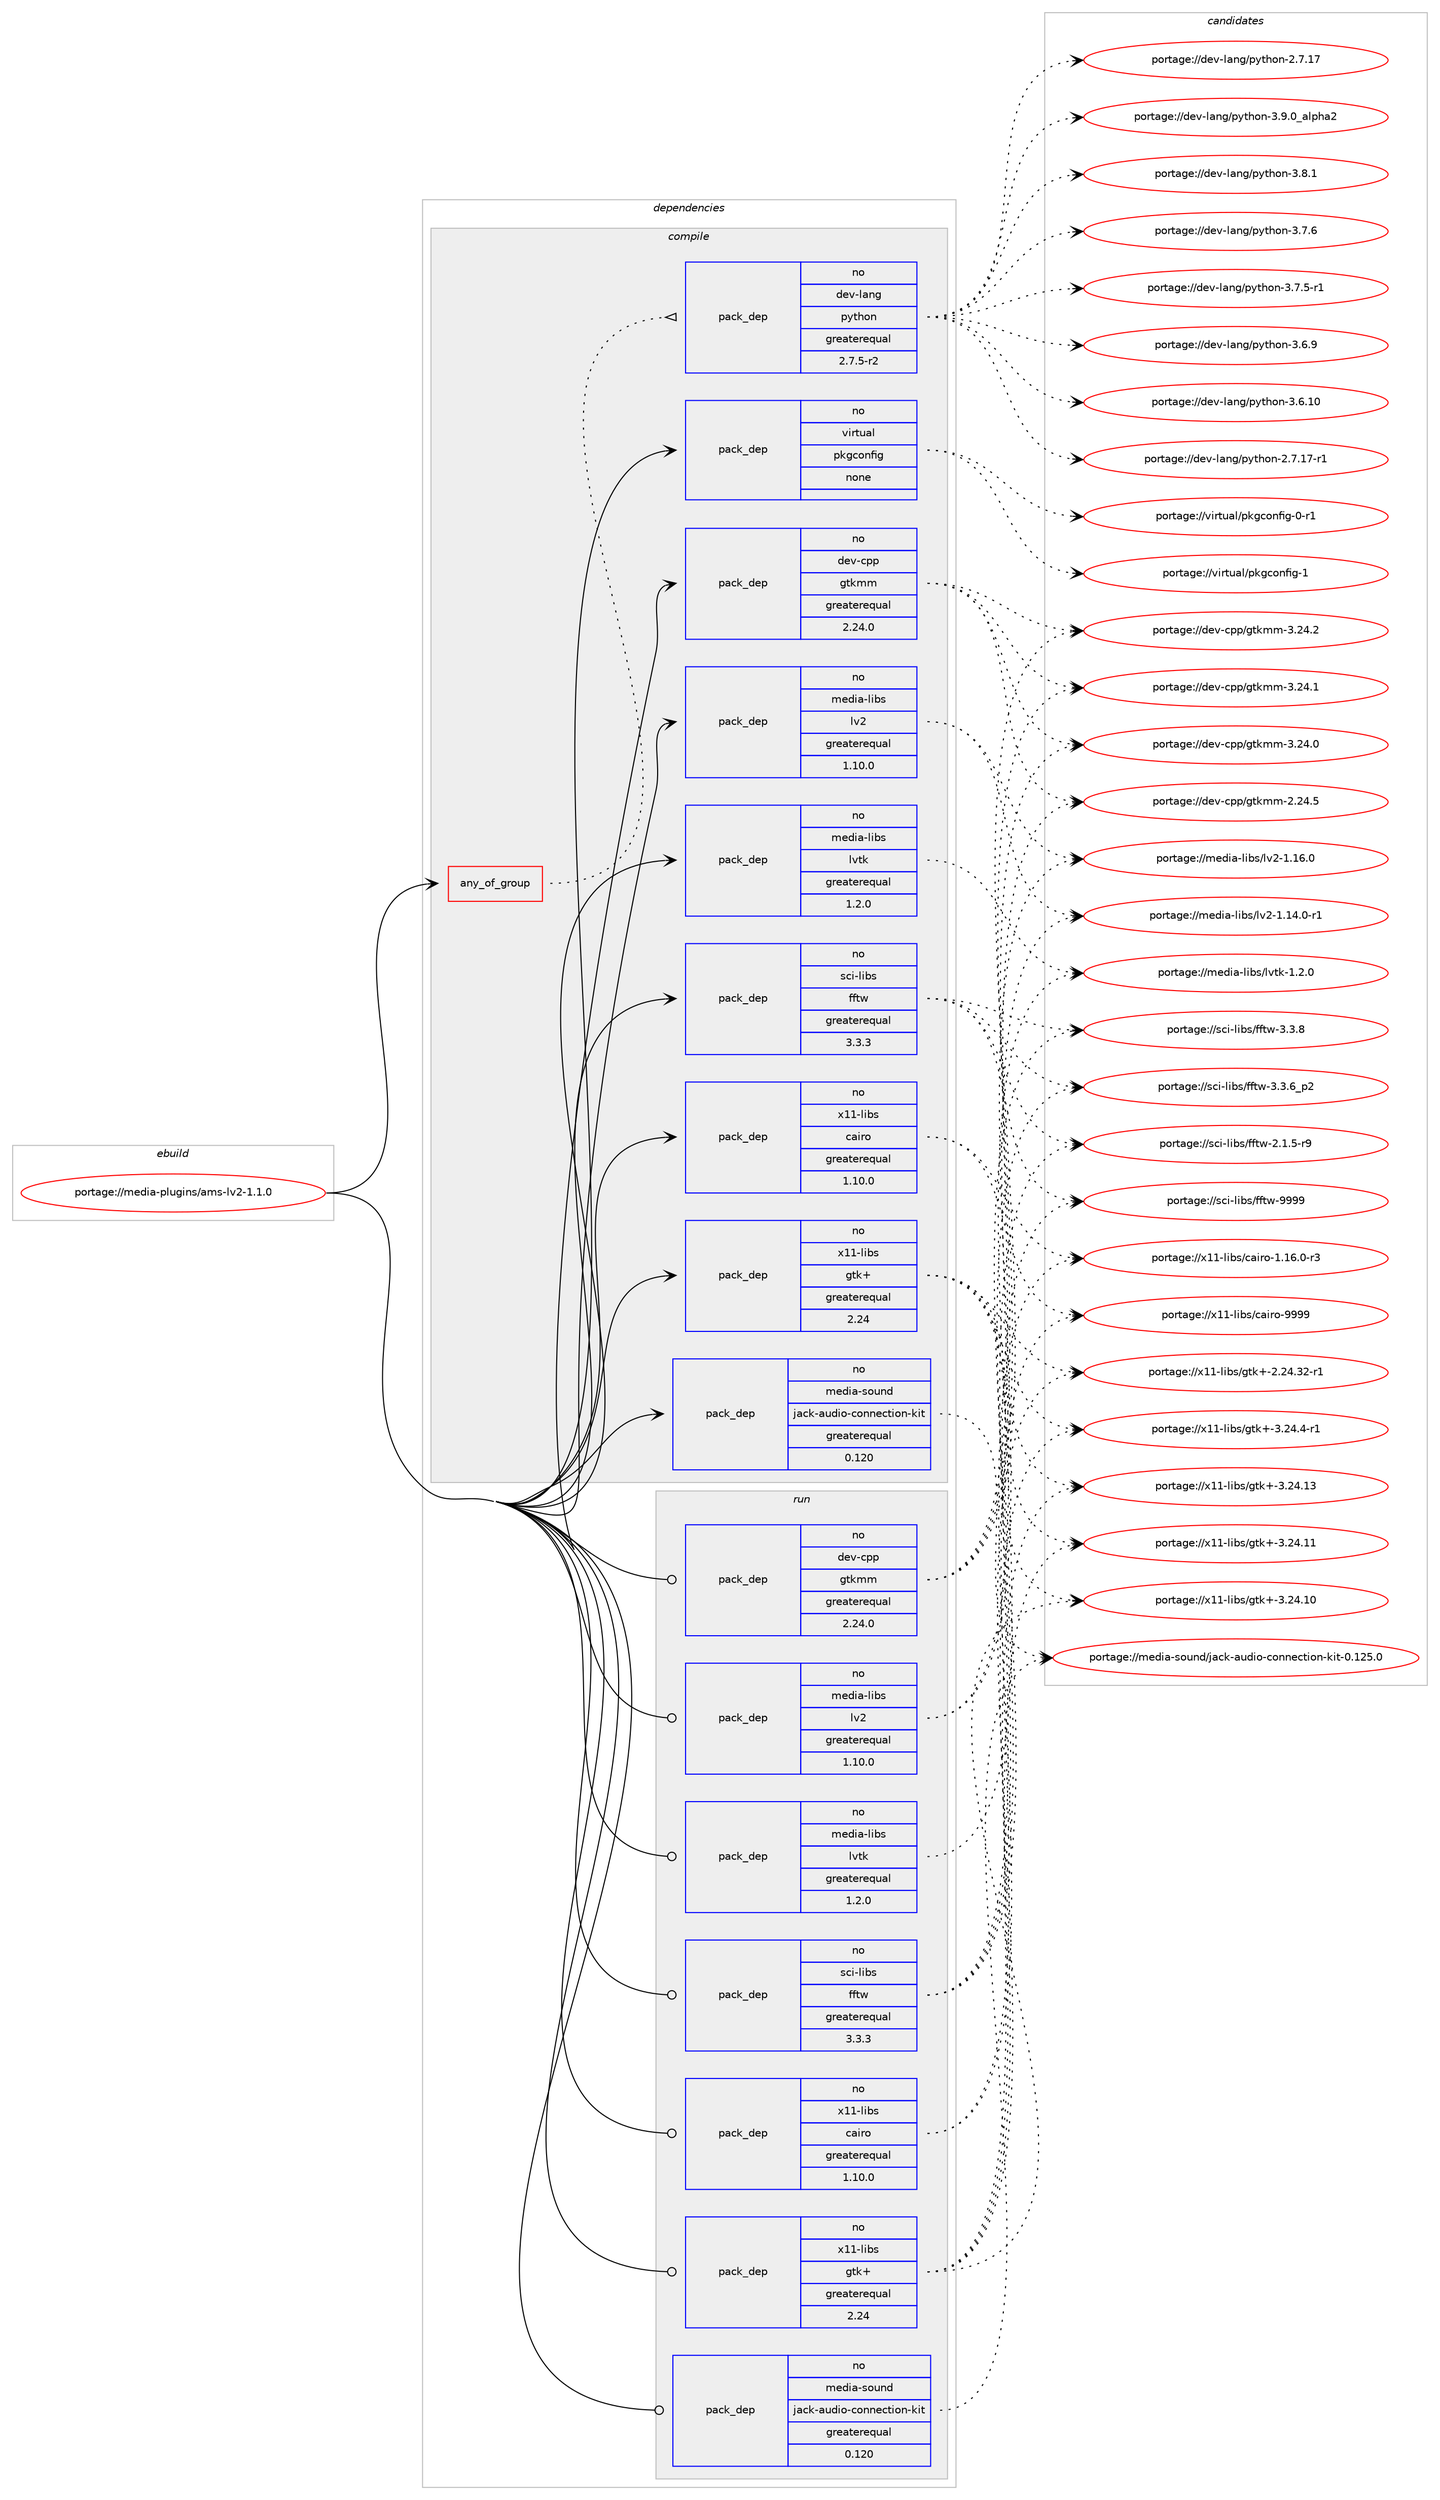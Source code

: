 digraph prolog {

# *************
# Graph options
# *************

newrank=true;
concentrate=true;
compound=true;
graph [rankdir=LR,fontname=Helvetica,fontsize=10,ranksep=1.5];#, ranksep=2.5, nodesep=0.2];
edge  [arrowhead=vee];
node  [fontname=Helvetica,fontsize=10];

# **********
# The ebuild
# **********

subgraph cluster_leftcol {
color=gray;
label=<<i>ebuild</i>>;
id [label="portage://media-plugins/ams-lv2-1.1.0", color=red, width=4, href="../media-plugins/ams-lv2-1.1.0.svg"];
}

# ****************
# The dependencies
# ****************

subgraph cluster_midcol {
color=gray;
label=<<i>dependencies</i>>;
subgraph cluster_compile {
fillcolor="#eeeeee";
style=filled;
label=<<i>compile</i>>;
subgraph any2898 {
dependency203012 [label=<<TABLE BORDER="0" CELLBORDER="1" CELLSPACING="0" CELLPADDING="4"><TR><TD CELLPADDING="10">any_of_group</TD></TR></TABLE>>, shape=none, color=red];subgraph pack154414 {
dependency203013 [label=<<TABLE BORDER="0" CELLBORDER="1" CELLSPACING="0" CELLPADDING="4" WIDTH="220"><TR><TD ROWSPAN="6" CELLPADDING="30">pack_dep</TD></TR><TR><TD WIDTH="110">no</TD></TR><TR><TD>dev-lang</TD></TR><TR><TD>python</TD></TR><TR><TD>greaterequal</TD></TR><TR><TD>2.7.5-r2</TD></TR></TABLE>>, shape=none, color=blue];
}
dependency203012:e -> dependency203013:w [weight=20,style="dotted",arrowhead="oinv"];
}
id:e -> dependency203012:w [weight=20,style="solid",arrowhead="vee"];
subgraph pack154415 {
dependency203014 [label=<<TABLE BORDER="0" CELLBORDER="1" CELLSPACING="0" CELLPADDING="4" WIDTH="220"><TR><TD ROWSPAN="6" CELLPADDING="30">pack_dep</TD></TR><TR><TD WIDTH="110">no</TD></TR><TR><TD>dev-cpp</TD></TR><TR><TD>gtkmm</TD></TR><TR><TD>greaterequal</TD></TR><TR><TD>2.24.0</TD></TR></TABLE>>, shape=none, color=blue];
}
id:e -> dependency203014:w [weight=20,style="solid",arrowhead="vee"];
subgraph pack154416 {
dependency203015 [label=<<TABLE BORDER="0" CELLBORDER="1" CELLSPACING="0" CELLPADDING="4" WIDTH="220"><TR><TD ROWSPAN="6" CELLPADDING="30">pack_dep</TD></TR><TR><TD WIDTH="110">no</TD></TR><TR><TD>media-libs</TD></TR><TR><TD>lv2</TD></TR><TR><TD>greaterequal</TD></TR><TR><TD>1.10.0</TD></TR></TABLE>>, shape=none, color=blue];
}
id:e -> dependency203015:w [weight=20,style="solid",arrowhead="vee"];
subgraph pack154417 {
dependency203016 [label=<<TABLE BORDER="0" CELLBORDER="1" CELLSPACING="0" CELLPADDING="4" WIDTH="220"><TR><TD ROWSPAN="6" CELLPADDING="30">pack_dep</TD></TR><TR><TD WIDTH="110">no</TD></TR><TR><TD>media-libs</TD></TR><TR><TD>lvtk</TD></TR><TR><TD>greaterequal</TD></TR><TR><TD>1.2.0</TD></TR></TABLE>>, shape=none, color=blue];
}
id:e -> dependency203016:w [weight=20,style="solid",arrowhead="vee"];
subgraph pack154418 {
dependency203017 [label=<<TABLE BORDER="0" CELLBORDER="1" CELLSPACING="0" CELLPADDING="4" WIDTH="220"><TR><TD ROWSPAN="6" CELLPADDING="30">pack_dep</TD></TR><TR><TD WIDTH="110">no</TD></TR><TR><TD>media-sound</TD></TR><TR><TD>jack-audio-connection-kit</TD></TR><TR><TD>greaterequal</TD></TR><TR><TD>0.120</TD></TR></TABLE>>, shape=none, color=blue];
}
id:e -> dependency203017:w [weight=20,style="solid",arrowhead="vee"];
subgraph pack154419 {
dependency203018 [label=<<TABLE BORDER="0" CELLBORDER="1" CELLSPACING="0" CELLPADDING="4" WIDTH="220"><TR><TD ROWSPAN="6" CELLPADDING="30">pack_dep</TD></TR><TR><TD WIDTH="110">no</TD></TR><TR><TD>sci-libs</TD></TR><TR><TD>fftw</TD></TR><TR><TD>greaterequal</TD></TR><TR><TD>3.3.3</TD></TR></TABLE>>, shape=none, color=blue];
}
id:e -> dependency203018:w [weight=20,style="solid",arrowhead="vee"];
subgraph pack154420 {
dependency203019 [label=<<TABLE BORDER="0" CELLBORDER="1" CELLSPACING="0" CELLPADDING="4" WIDTH="220"><TR><TD ROWSPAN="6" CELLPADDING="30">pack_dep</TD></TR><TR><TD WIDTH="110">no</TD></TR><TR><TD>virtual</TD></TR><TR><TD>pkgconfig</TD></TR><TR><TD>none</TD></TR><TR><TD></TD></TR></TABLE>>, shape=none, color=blue];
}
id:e -> dependency203019:w [weight=20,style="solid",arrowhead="vee"];
subgraph pack154421 {
dependency203020 [label=<<TABLE BORDER="0" CELLBORDER="1" CELLSPACING="0" CELLPADDING="4" WIDTH="220"><TR><TD ROWSPAN="6" CELLPADDING="30">pack_dep</TD></TR><TR><TD WIDTH="110">no</TD></TR><TR><TD>x11-libs</TD></TR><TR><TD>cairo</TD></TR><TR><TD>greaterequal</TD></TR><TR><TD>1.10.0</TD></TR></TABLE>>, shape=none, color=blue];
}
id:e -> dependency203020:w [weight=20,style="solid",arrowhead="vee"];
subgraph pack154422 {
dependency203021 [label=<<TABLE BORDER="0" CELLBORDER="1" CELLSPACING="0" CELLPADDING="4" WIDTH="220"><TR><TD ROWSPAN="6" CELLPADDING="30">pack_dep</TD></TR><TR><TD WIDTH="110">no</TD></TR><TR><TD>x11-libs</TD></TR><TR><TD>gtk+</TD></TR><TR><TD>greaterequal</TD></TR><TR><TD>2.24</TD></TR></TABLE>>, shape=none, color=blue];
}
id:e -> dependency203021:w [weight=20,style="solid",arrowhead="vee"];
}
subgraph cluster_compileandrun {
fillcolor="#eeeeee";
style=filled;
label=<<i>compile and run</i>>;
}
subgraph cluster_run {
fillcolor="#eeeeee";
style=filled;
label=<<i>run</i>>;
subgraph pack154423 {
dependency203022 [label=<<TABLE BORDER="0" CELLBORDER="1" CELLSPACING="0" CELLPADDING="4" WIDTH="220"><TR><TD ROWSPAN="6" CELLPADDING="30">pack_dep</TD></TR><TR><TD WIDTH="110">no</TD></TR><TR><TD>dev-cpp</TD></TR><TR><TD>gtkmm</TD></TR><TR><TD>greaterequal</TD></TR><TR><TD>2.24.0</TD></TR></TABLE>>, shape=none, color=blue];
}
id:e -> dependency203022:w [weight=20,style="solid",arrowhead="odot"];
subgraph pack154424 {
dependency203023 [label=<<TABLE BORDER="0" CELLBORDER="1" CELLSPACING="0" CELLPADDING="4" WIDTH="220"><TR><TD ROWSPAN="6" CELLPADDING="30">pack_dep</TD></TR><TR><TD WIDTH="110">no</TD></TR><TR><TD>media-libs</TD></TR><TR><TD>lv2</TD></TR><TR><TD>greaterequal</TD></TR><TR><TD>1.10.0</TD></TR></TABLE>>, shape=none, color=blue];
}
id:e -> dependency203023:w [weight=20,style="solid",arrowhead="odot"];
subgraph pack154425 {
dependency203024 [label=<<TABLE BORDER="0" CELLBORDER="1" CELLSPACING="0" CELLPADDING="4" WIDTH="220"><TR><TD ROWSPAN="6" CELLPADDING="30">pack_dep</TD></TR><TR><TD WIDTH="110">no</TD></TR><TR><TD>media-libs</TD></TR><TR><TD>lvtk</TD></TR><TR><TD>greaterequal</TD></TR><TR><TD>1.2.0</TD></TR></TABLE>>, shape=none, color=blue];
}
id:e -> dependency203024:w [weight=20,style="solid",arrowhead="odot"];
subgraph pack154426 {
dependency203025 [label=<<TABLE BORDER="0" CELLBORDER="1" CELLSPACING="0" CELLPADDING="4" WIDTH="220"><TR><TD ROWSPAN="6" CELLPADDING="30">pack_dep</TD></TR><TR><TD WIDTH="110">no</TD></TR><TR><TD>media-sound</TD></TR><TR><TD>jack-audio-connection-kit</TD></TR><TR><TD>greaterequal</TD></TR><TR><TD>0.120</TD></TR></TABLE>>, shape=none, color=blue];
}
id:e -> dependency203025:w [weight=20,style="solid",arrowhead="odot"];
subgraph pack154427 {
dependency203026 [label=<<TABLE BORDER="0" CELLBORDER="1" CELLSPACING="0" CELLPADDING="4" WIDTH="220"><TR><TD ROWSPAN="6" CELLPADDING="30">pack_dep</TD></TR><TR><TD WIDTH="110">no</TD></TR><TR><TD>sci-libs</TD></TR><TR><TD>fftw</TD></TR><TR><TD>greaterequal</TD></TR><TR><TD>3.3.3</TD></TR></TABLE>>, shape=none, color=blue];
}
id:e -> dependency203026:w [weight=20,style="solid",arrowhead="odot"];
subgraph pack154428 {
dependency203027 [label=<<TABLE BORDER="0" CELLBORDER="1" CELLSPACING="0" CELLPADDING="4" WIDTH="220"><TR><TD ROWSPAN="6" CELLPADDING="30">pack_dep</TD></TR><TR><TD WIDTH="110">no</TD></TR><TR><TD>x11-libs</TD></TR><TR><TD>cairo</TD></TR><TR><TD>greaterequal</TD></TR><TR><TD>1.10.0</TD></TR></TABLE>>, shape=none, color=blue];
}
id:e -> dependency203027:w [weight=20,style="solid",arrowhead="odot"];
subgraph pack154429 {
dependency203028 [label=<<TABLE BORDER="0" CELLBORDER="1" CELLSPACING="0" CELLPADDING="4" WIDTH="220"><TR><TD ROWSPAN="6" CELLPADDING="30">pack_dep</TD></TR><TR><TD WIDTH="110">no</TD></TR><TR><TD>x11-libs</TD></TR><TR><TD>gtk+</TD></TR><TR><TD>greaterequal</TD></TR><TR><TD>2.24</TD></TR></TABLE>>, shape=none, color=blue];
}
id:e -> dependency203028:w [weight=20,style="solid",arrowhead="odot"];
}
}

# **************
# The candidates
# **************

subgraph cluster_choices {
rank=same;
color=gray;
label=<<i>candidates</i>>;

subgraph choice154414 {
color=black;
nodesep=1;
choice10010111845108971101034711212111610411111045514657464895971081121049750 [label="portage://dev-lang/python-3.9.0_alpha2", color=red, width=4,href="../dev-lang/python-3.9.0_alpha2.svg"];
choice100101118451089711010347112121116104111110455146564649 [label="portage://dev-lang/python-3.8.1", color=red, width=4,href="../dev-lang/python-3.8.1.svg"];
choice100101118451089711010347112121116104111110455146554654 [label="portage://dev-lang/python-3.7.6", color=red, width=4,href="../dev-lang/python-3.7.6.svg"];
choice1001011184510897110103471121211161041111104551465546534511449 [label="portage://dev-lang/python-3.7.5-r1", color=red, width=4,href="../dev-lang/python-3.7.5-r1.svg"];
choice100101118451089711010347112121116104111110455146544657 [label="portage://dev-lang/python-3.6.9", color=red, width=4,href="../dev-lang/python-3.6.9.svg"];
choice10010111845108971101034711212111610411111045514654464948 [label="portage://dev-lang/python-3.6.10", color=red, width=4,href="../dev-lang/python-3.6.10.svg"];
choice100101118451089711010347112121116104111110455046554649554511449 [label="portage://dev-lang/python-2.7.17-r1", color=red, width=4,href="../dev-lang/python-2.7.17-r1.svg"];
choice10010111845108971101034711212111610411111045504655464955 [label="portage://dev-lang/python-2.7.17", color=red, width=4,href="../dev-lang/python-2.7.17.svg"];
dependency203013:e -> choice10010111845108971101034711212111610411111045514657464895971081121049750:w [style=dotted,weight="100"];
dependency203013:e -> choice100101118451089711010347112121116104111110455146564649:w [style=dotted,weight="100"];
dependency203013:e -> choice100101118451089711010347112121116104111110455146554654:w [style=dotted,weight="100"];
dependency203013:e -> choice1001011184510897110103471121211161041111104551465546534511449:w [style=dotted,weight="100"];
dependency203013:e -> choice100101118451089711010347112121116104111110455146544657:w [style=dotted,weight="100"];
dependency203013:e -> choice10010111845108971101034711212111610411111045514654464948:w [style=dotted,weight="100"];
dependency203013:e -> choice100101118451089711010347112121116104111110455046554649554511449:w [style=dotted,weight="100"];
dependency203013:e -> choice10010111845108971101034711212111610411111045504655464955:w [style=dotted,weight="100"];
}
subgraph choice154415 {
color=black;
nodesep=1;
choice10010111845991121124710311610710910945514650524650 [label="portage://dev-cpp/gtkmm-3.24.2", color=red, width=4,href="../dev-cpp/gtkmm-3.24.2.svg"];
choice10010111845991121124710311610710910945514650524649 [label="portage://dev-cpp/gtkmm-3.24.1", color=red, width=4,href="../dev-cpp/gtkmm-3.24.1.svg"];
choice10010111845991121124710311610710910945514650524648 [label="portage://dev-cpp/gtkmm-3.24.0", color=red, width=4,href="../dev-cpp/gtkmm-3.24.0.svg"];
choice10010111845991121124710311610710910945504650524653 [label="portage://dev-cpp/gtkmm-2.24.5", color=red, width=4,href="../dev-cpp/gtkmm-2.24.5.svg"];
dependency203014:e -> choice10010111845991121124710311610710910945514650524650:w [style=dotted,weight="100"];
dependency203014:e -> choice10010111845991121124710311610710910945514650524649:w [style=dotted,weight="100"];
dependency203014:e -> choice10010111845991121124710311610710910945514650524648:w [style=dotted,weight="100"];
dependency203014:e -> choice10010111845991121124710311610710910945504650524653:w [style=dotted,weight="100"];
}
subgraph choice154416 {
color=black;
nodesep=1;
choice109101100105974510810598115471081185045494649544648 [label="portage://media-libs/lv2-1.16.0", color=red, width=4,href="../media-libs/lv2-1.16.0.svg"];
choice1091011001059745108105981154710811850454946495246484511449 [label="portage://media-libs/lv2-1.14.0-r1", color=red, width=4,href="../media-libs/lv2-1.14.0-r1.svg"];
dependency203015:e -> choice109101100105974510810598115471081185045494649544648:w [style=dotted,weight="100"];
dependency203015:e -> choice1091011001059745108105981154710811850454946495246484511449:w [style=dotted,weight="100"];
}
subgraph choice154417 {
color=black;
nodesep=1;
choice10910110010597451081059811547108118116107454946504648 [label="portage://media-libs/lvtk-1.2.0", color=red, width=4,href="../media-libs/lvtk-1.2.0.svg"];
dependency203016:e -> choice10910110010597451081059811547108118116107454946504648:w [style=dotted,weight="100"];
}
subgraph choice154418 {
color=black;
nodesep=1;
choice10910110010597451151111171101004710697991074597117100105111459911111011010199116105111110451071051164548464950534648 [label="portage://media-sound/jack-audio-connection-kit-0.125.0", color=red, width=4,href="../media-sound/jack-audio-connection-kit-0.125.0.svg"];
dependency203017:e -> choice10910110010597451151111171101004710697991074597117100105111459911111011010199116105111110451071051164548464950534648:w [style=dotted,weight="100"];
}
subgraph choice154419 {
color=black;
nodesep=1;
choice115991054510810598115471021021161194557575757 [label="portage://sci-libs/fftw-9999", color=red, width=4,href="../sci-libs/fftw-9999.svg"];
choice11599105451081059811547102102116119455146514656 [label="portage://sci-libs/fftw-3.3.8", color=red, width=4,href="../sci-libs/fftw-3.3.8.svg"];
choice115991054510810598115471021021161194551465146549511250 [label="portage://sci-libs/fftw-3.3.6_p2", color=red, width=4,href="../sci-libs/fftw-3.3.6_p2.svg"];
choice115991054510810598115471021021161194550464946534511457 [label="portage://sci-libs/fftw-2.1.5-r9", color=red, width=4,href="../sci-libs/fftw-2.1.5-r9.svg"];
dependency203018:e -> choice115991054510810598115471021021161194557575757:w [style=dotted,weight="100"];
dependency203018:e -> choice11599105451081059811547102102116119455146514656:w [style=dotted,weight="100"];
dependency203018:e -> choice115991054510810598115471021021161194551465146549511250:w [style=dotted,weight="100"];
dependency203018:e -> choice115991054510810598115471021021161194550464946534511457:w [style=dotted,weight="100"];
}
subgraph choice154420 {
color=black;
nodesep=1;
choice1181051141161179710847112107103991111101021051034549 [label="portage://virtual/pkgconfig-1", color=red, width=4,href="../virtual/pkgconfig-1.svg"];
choice11810511411611797108471121071039911111010210510345484511449 [label="portage://virtual/pkgconfig-0-r1", color=red, width=4,href="../virtual/pkgconfig-0-r1.svg"];
dependency203019:e -> choice1181051141161179710847112107103991111101021051034549:w [style=dotted,weight="100"];
dependency203019:e -> choice11810511411611797108471121071039911111010210510345484511449:w [style=dotted,weight="100"];
}
subgraph choice154421 {
color=black;
nodesep=1;
choice120494945108105981154799971051141114557575757 [label="portage://x11-libs/cairo-9999", color=red, width=4,href="../x11-libs/cairo-9999.svg"];
choice12049494510810598115479997105114111454946495446484511451 [label="portage://x11-libs/cairo-1.16.0-r3", color=red, width=4,href="../x11-libs/cairo-1.16.0-r3.svg"];
dependency203020:e -> choice120494945108105981154799971051141114557575757:w [style=dotted,weight="100"];
dependency203020:e -> choice12049494510810598115479997105114111454946495446484511451:w [style=dotted,weight="100"];
}
subgraph choice154422 {
color=black;
nodesep=1;
choice120494945108105981154710311610743455146505246524511449 [label="portage://x11-libs/gtk+-3.24.4-r1", color=red, width=4,href="../x11-libs/gtk+-3.24.4-r1.svg"];
choice1204949451081059811547103116107434551465052464951 [label="portage://x11-libs/gtk+-3.24.13", color=red, width=4,href="../x11-libs/gtk+-3.24.13.svg"];
choice1204949451081059811547103116107434551465052464949 [label="portage://x11-libs/gtk+-3.24.11", color=red, width=4,href="../x11-libs/gtk+-3.24.11.svg"];
choice1204949451081059811547103116107434551465052464948 [label="portage://x11-libs/gtk+-3.24.10", color=red, width=4,href="../x11-libs/gtk+-3.24.10.svg"];
choice12049494510810598115471031161074345504650524651504511449 [label="portage://x11-libs/gtk+-2.24.32-r1", color=red, width=4,href="../x11-libs/gtk+-2.24.32-r1.svg"];
dependency203021:e -> choice120494945108105981154710311610743455146505246524511449:w [style=dotted,weight="100"];
dependency203021:e -> choice1204949451081059811547103116107434551465052464951:w [style=dotted,weight="100"];
dependency203021:e -> choice1204949451081059811547103116107434551465052464949:w [style=dotted,weight="100"];
dependency203021:e -> choice1204949451081059811547103116107434551465052464948:w [style=dotted,weight="100"];
dependency203021:e -> choice12049494510810598115471031161074345504650524651504511449:w [style=dotted,weight="100"];
}
subgraph choice154423 {
color=black;
nodesep=1;
choice10010111845991121124710311610710910945514650524650 [label="portage://dev-cpp/gtkmm-3.24.2", color=red, width=4,href="../dev-cpp/gtkmm-3.24.2.svg"];
choice10010111845991121124710311610710910945514650524649 [label="portage://dev-cpp/gtkmm-3.24.1", color=red, width=4,href="../dev-cpp/gtkmm-3.24.1.svg"];
choice10010111845991121124710311610710910945514650524648 [label="portage://dev-cpp/gtkmm-3.24.0", color=red, width=4,href="../dev-cpp/gtkmm-3.24.0.svg"];
choice10010111845991121124710311610710910945504650524653 [label="portage://dev-cpp/gtkmm-2.24.5", color=red, width=4,href="../dev-cpp/gtkmm-2.24.5.svg"];
dependency203022:e -> choice10010111845991121124710311610710910945514650524650:w [style=dotted,weight="100"];
dependency203022:e -> choice10010111845991121124710311610710910945514650524649:w [style=dotted,weight="100"];
dependency203022:e -> choice10010111845991121124710311610710910945514650524648:w [style=dotted,weight="100"];
dependency203022:e -> choice10010111845991121124710311610710910945504650524653:w [style=dotted,weight="100"];
}
subgraph choice154424 {
color=black;
nodesep=1;
choice109101100105974510810598115471081185045494649544648 [label="portage://media-libs/lv2-1.16.0", color=red, width=4,href="../media-libs/lv2-1.16.0.svg"];
choice1091011001059745108105981154710811850454946495246484511449 [label="portage://media-libs/lv2-1.14.0-r1", color=red, width=4,href="../media-libs/lv2-1.14.0-r1.svg"];
dependency203023:e -> choice109101100105974510810598115471081185045494649544648:w [style=dotted,weight="100"];
dependency203023:e -> choice1091011001059745108105981154710811850454946495246484511449:w [style=dotted,weight="100"];
}
subgraph choice154425 {
color=black;
nodesep=1;
choice10910110010597451081059811547108118116107454946504648 [label="portage://media-libs/lvtk-1.2.0", color=red, width=4,href="../media-libs/lvtk-1.2.0.svg"];
dependency203024:e -> choice10910110010597451081059811547108118116107454946504648:w [style=dotted,weight="100"];
}
subgraph choice154426 {
color=black;
nodesep=1;
choice10910110010597451151111171101004710697991074597117100105111459911111011010199116105111110451071051164548464950534648 [label="portage://media-sound/jack-audio-connection-kit-0.125.0", color=red, width=4,href="../media-sound/jack-audio-connection-kit-0.125.0.svg"];
dependency203025:e -> choice10910110010597451151111171101004710697991074597117100105111459911111011010199116105111110451071051164548464950534648:w [style=dotted,weight="100"];
}
subgraph choice154427 {
color=black;
nodesep=1;
choice115991054510810598115471021021161194557575757 [label="portage://sci-libs/fftw-9999", color=red, width=4,href="../sci-libs/fftw-9999.svg"];
choice11599105451081059811547102102116119455146514656 [label="portage://sci-libs/fftw-3.3.8", color=red, width=4,href="../sci-libs/fftw-3.3.8.svg"];
choice115991054510810598115471021021161194551465146549511250 [label="portage://sci-libs/fftw-3.3.6_p2", color=red, width=4,href="../sci-libs/fftw-3.3.6_p2.svg"];
choice115991054510810598115471021021161194550464946534511457 [label="portage://sci-libs/fftw-2.1.5-r9", color=red, width=4,href="../sci-libs/fftw-2.1.5-r9.svg"];
dependency203026:e -> choice115991054510810598115471021021161194557575757:w [style=dotted,weight="100"];
dependency203026:e -> choice11599105451081059811547102102116119455146514656:w [style=dotted,weight="100"];
dependency203026:e -> choice115991054510810598115471021021161194551465146549511250:w [style=dotted,weight="100"];
dependency203026:e -> choice115991054510810598115471021021161194550464946534511457:w [style=dotted,weight="100"];
}
subgraph choice154428 {
color=black;
nodesep=1;
choice120494945108105981154799971051141114557575757 [label="portage://x11-libs/cairo-9999", color=red, width=4,href="../x11-libs/cairo-9999.svg"];
choice12049494510810598115479997105114111454946495446484511451 [label="portage://x11-libs/cairo-1.16.0-r3", color=red, width=4,href="../x11-libs/cairo-1.16.0-r3.svg"];
dependency203027:e -> choice120494945108105981154799971051141114557575757:w [style=dotted,weight="100"];
dependency203027:e -> choice12049494510810598115479997105114111454946495446484511451:w [style=dotted,weight="100"];
}
subgraph choice154429 {
color=black;
nodesep=1;
choice120494945108105981154710311610743455146505246524511449 [label="portage://x11-libs/gtk+-3.24.4-r1", color=red, width=4,href="../x11-libs/gtk+-3.24.4-r1.svg"];
choice1204949451081059811547103116107434551465052464951 [label="portage://x11-libs/gtk+-3.24.13", color=red, width=4,href="../x11-libs/gtk+-3.24.13.svg"];
choice1204949451081059811547103116107434551465052464949 [label="portage://x11-libs/gtk+-3.24.11", color=red, width=4,href="../x11-libs/gtk+-3.24.11.svg"];
choice1204949451081059811547103116107434551465052464948 [label="portage://x11-libs/gtk+-3.24.10", color=red, width=4,href="../x11-libs/gtk+-3.24.10.svg"];
choice12049494510810598115471031161074345504650524651504511449 [label="portage://x11-libs/gtk+-2.24.32-r1", color=red, width=4,href="../x11-libs/gtk+-2.24.32-r1.svg"];
dependency203028:e -> choice120494945108105981154710311610743455146505246524511449:w [style=dotted,weight="100"];
dependency203028:e -> choice1204949451081059811547103116107434551465052464951:w [style=dotted,weight="100"];
dependency203028:e -> choice1204949451081059811547103116107434551465052464949:w [style=dotted,weight="100"];
dependency203028:e -> choice1204949451081059811547103116107434551465052464948:w [style=dotted,weight="100"];
dependency203028:e -> choice12049494510810598115471031161074345504650524651504511449:w [style=dotted,weight="100"];
}
}

}
